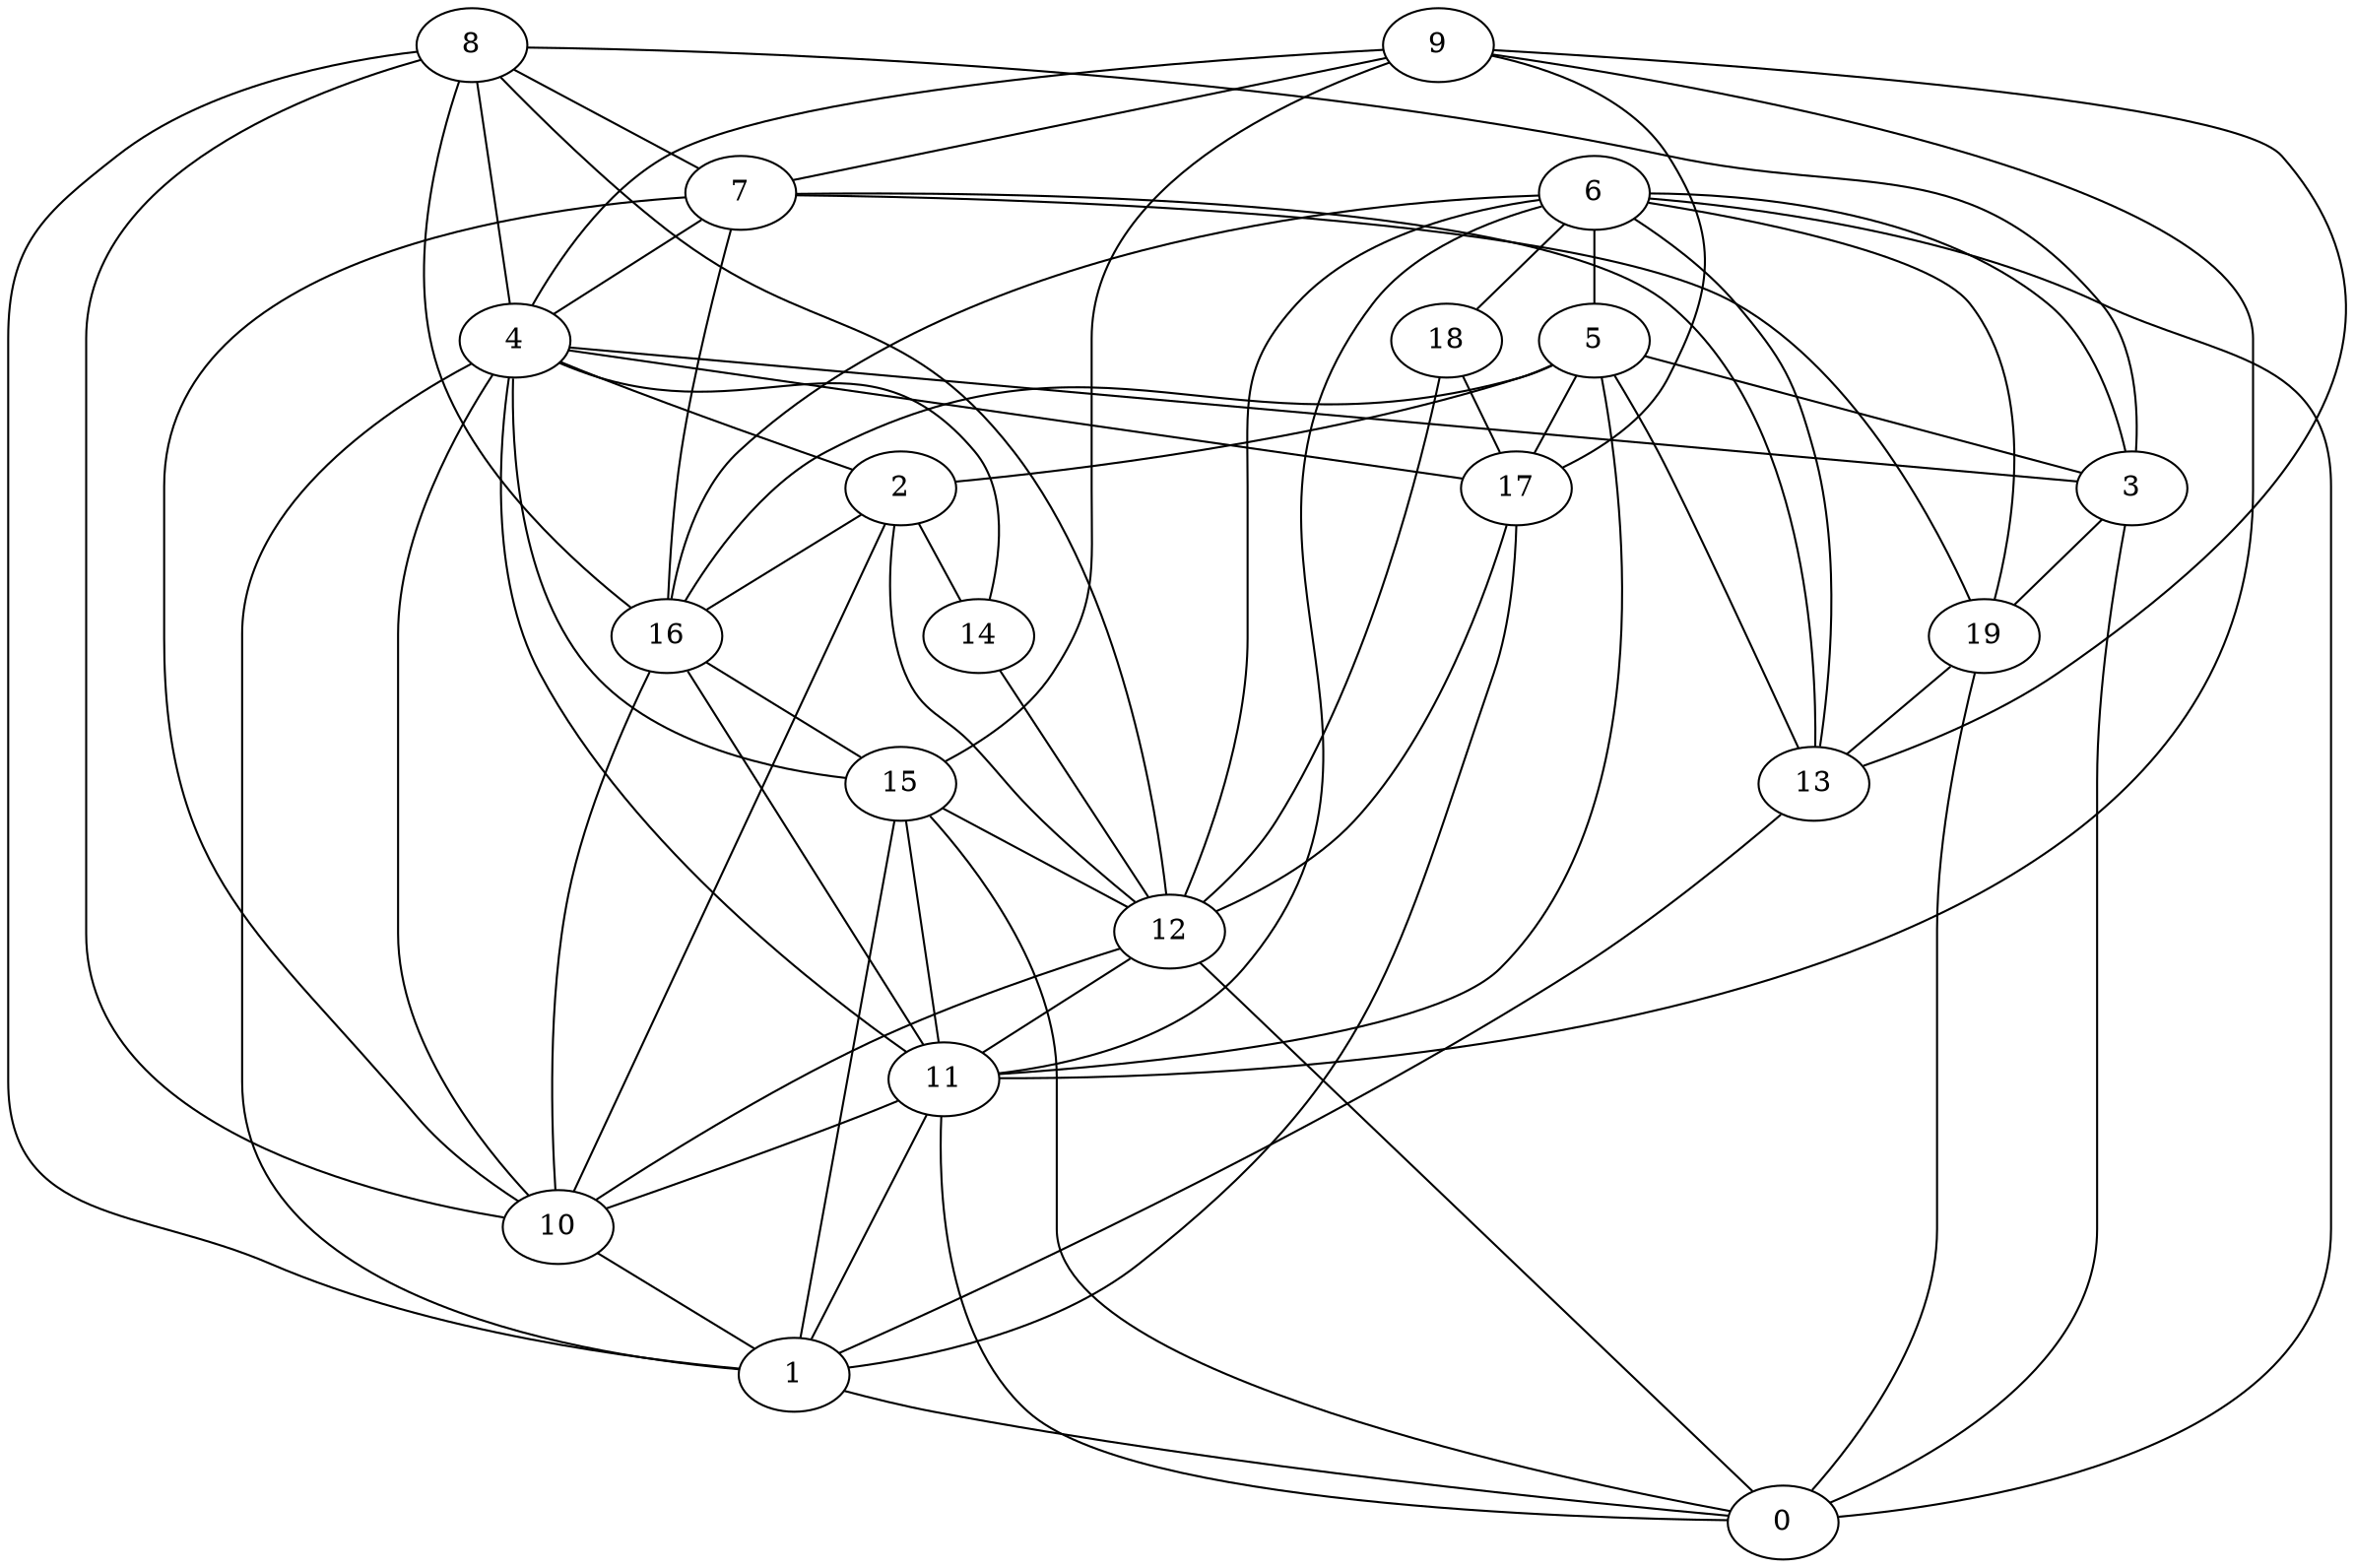 digraph GG_graph {

subgraph G_graph {
edge [color = black]
"4" -> "2" [dir = none]
"4" -> "11" [dir = none]
"4" -> "1" [dir = none]
"4" -> "3" [dir = none]
"4" -> "10" [dir = none]
"4" -> "17" [dir = none]
"2" -> "10" [dir = none]
"2" -> "14" [dir = none]
"2" -> "16" [dir = none]
"17" -> "12" [dir = none]
"7" -> "13" [dir = none]
"7" -> "16" [dir = none]
"14" -> "12" [dir = none]
"12" -> "11" [dir = none]
"11" -> "0" [dir = none]
"11" -> "10" [dir = none]
"18" -> "12" [dir = none]
"18" -> "17" [dir = none]
"5" -> "2" [dir = none]
"5" -> "16" [dir = none]
"5" -> "11" [dir = none]
"5" -> "13" [dir = none]
"5" -> "3" [dir = none]
"9" -> "17" [dir = none]
"9" -> "11" [dir = none]
"9" -> "13" [dir = none]
"15" -> "0" [dir = none]
"15" -> "11" [dir = none]
"15" -> "1" [dir = none]
"6" -> "13" [dir = none]
"6" -> "19" [dir = none]
"6" -> "3" [dir = none]
"6" -> "18" [dir = none]
"6" -> "0" [dir = none]
"19" -> "13" [dir = none]
"8" -> "1" [dir = none]
"8" -> "16" [dir = none]
"16" -> "10" [dir = none]
"15" -> "12" [dir = none]
"9" -> "15" [dir = none]
"3" -> "19" [dir = none]
"16" -> "15" [dir = none]
"4" -> "15" [dir = none]
"3" -> "0" [dir = none]
"8" -> "4" [dir = none]
"7" -> "19" [dir = none]
"8" -> "12" [dir = none]
"19" -> "0" [dir = none]
"5" -> "17" [dir = none]
"17" -> "1" [dir = none]
"2" -> "12" [dir = none]
"7" -> "10" [dir = none]
"6" -> "12" [dir = none]
"9" -> "4" [dir = none]
"13" -> "1" [dir = none]
"1" -> "0" [dir = none]
"4" -> "14" [dir = none]
"8" -> "10" [dir = none]
"10" -> "1" [dir = none]
"6" -> "11" [dir = none]
"7" -> "4" [dir = none]
"8" -> "7" [dir = none]
"12" -> "10" [dir = none]
"12" -> "0" [dir = none]
"6" -> "5" [dir = none]
"16" -> "11" [dir = none]
"9" -> "7" [dir = none]
"11" -> "1" [dir = none]
"6" -> "16" [dir = none]
"8" -> "3" [dir = none]
}

}

